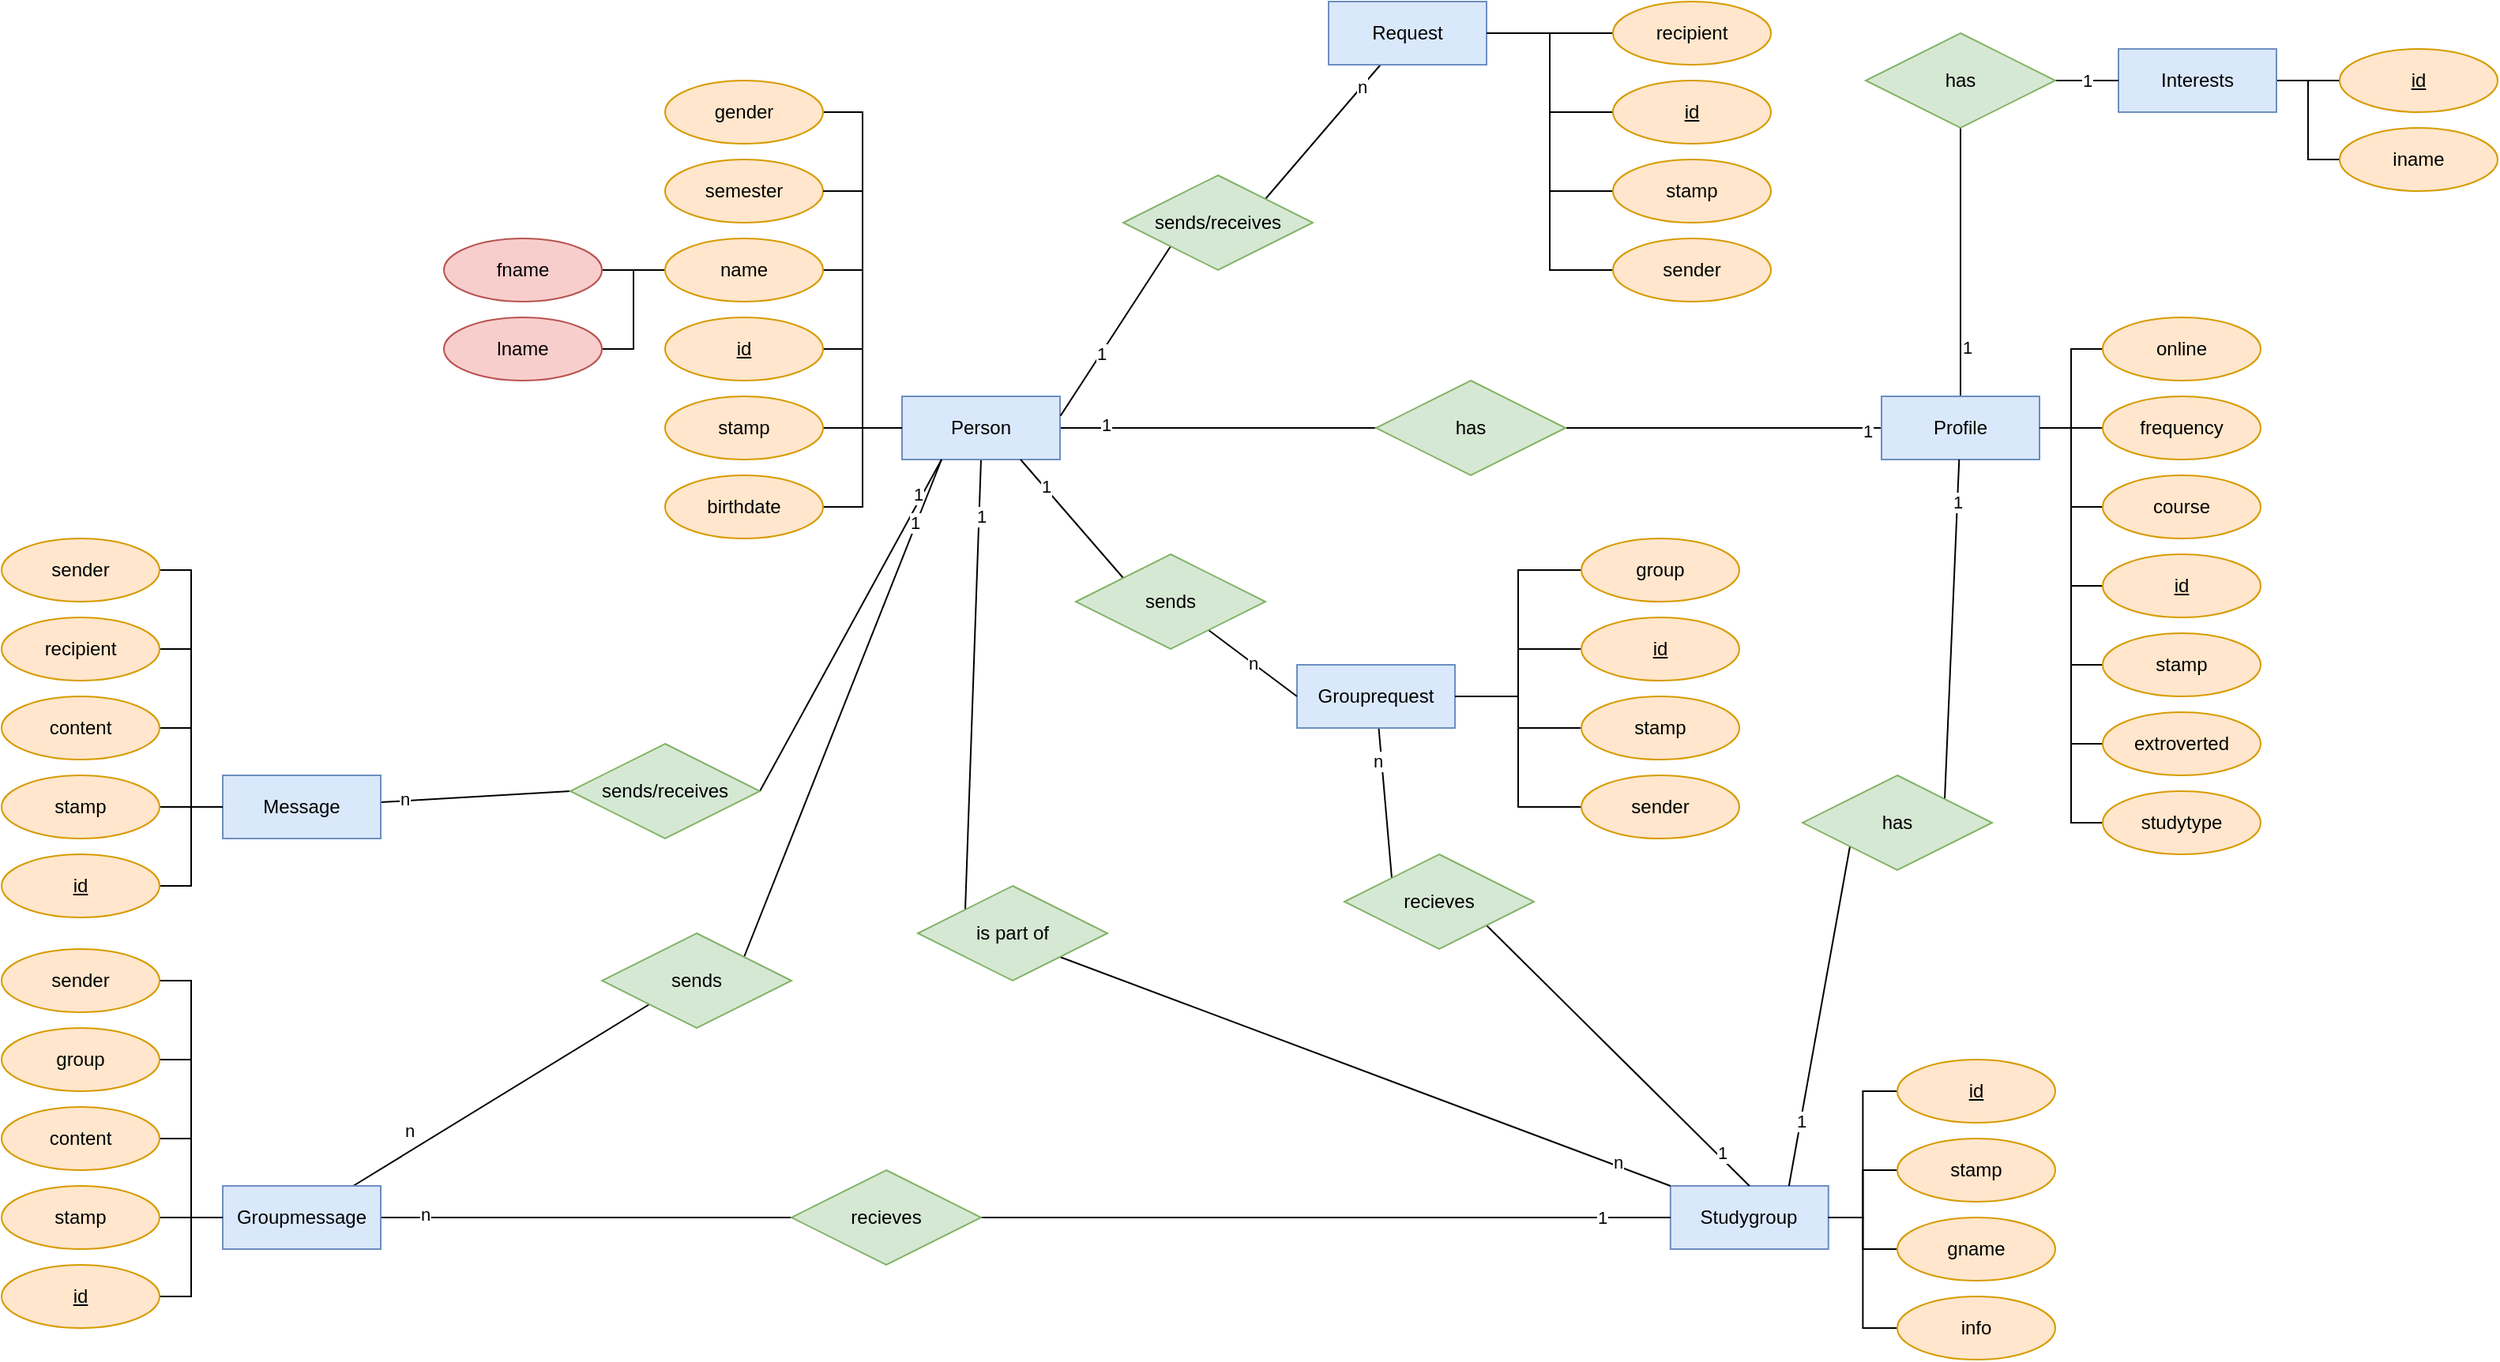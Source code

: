 <mxfile version="14.8.2" type="device"><diagram id="R2lEEEUBdFMjLlhIrx00" name="Page-1"><mxGraphModel dx="3226" dy="1638" grid="1" gridSize="10" guides="1" tooltips="1" connect="1" arrows="1" fold="1" page="0" pageScale="1" pageWidth="850" pageHeight="1100" math="0" shadow="0" extFonts="Permanent Marker^https://fonts.googleapis.com/css?family=Permanent+Marker"><root><mxCell id="0"/><mxCell id="1" parent="0"/><mxCell id="Be4LkQ4kuVCRDvzVJKpc-72" style="edgeStyle=none;rounded=0;orthogonalLoop=1;jettySize=auto;html=1;endArrow=none;endFill=0;entryX=0;entryY=0.5;entryDx=0;entryDy=0;" parent="1" source="Be4LkQ4kuVCRDvzVJKpc-27" target="Be4LkQ4kuVCRDvzVJKpc-218" edge="1"><mxGeometry relative="1" as="geometry"><mxPoint x="237.17" y="226.415" as="targetPoint"/></mxGeometry></mxCell><mxCell id="FCdfFCj8NF-qzy77WGV3-71" value="1" style="edgeLabel;html=1;align=center;verticalAlign=middle;resizable=0;points=[];" vertex="1" connectable="0" parent="Be4LkQ4kuVCRDvzVJKpc-72"><mxGeometry x="-0.713" y="2" relative="1" as="geometry"><mxPoint as="offset"/></mxGeometry></mxCell><mxCell id="Be4LkQ4kuVCRDvzVJKpc-151" style="rounded=0;orthogonalLoop=1;jettySize=auto;html=1;exitX=0.5;exitY=1;exitDx=0;exitDy=0;entryX=0;entryY=0;entryDx=0;entryDy=0;endArrow=none;endFill=0;" parent="1" source="Be4LkQ4kuVCRDvzVJKpc-27" target="Be4LkQ4kuVCRDvzVJKpc-88" edge="1"><mxGeometry relative="1" as="geometry"/></mxCell><mxCell id="Be4LkQ4kuVCRDvzVJKpc-173" value="1" style="edgeLabel;html=1;align=center;verticalAlign=middle;resizable=0;points=[];" parent="Be4LkQ4kuVCRDvzVJKpc-151" vertex="1" connectable="0"><mxGeometry x="-0.746" y="1" relative="1" as="geometry"><mxPoint as="offset"/></mxGeometry></mxCell><mxCell id="Be4LkQ4kuVCRDvzVJKpc-27" value="Person" style="whiteSpace=wrap;html=1;align=center;fillColor=#dae8fc;strokeColor=#6c8ebf;" parent="1" vertex="1"><mxGeometry x="-70" y="100" width="100" height="40" as="geometry"/></mxCell><mxCell id="Be4LkQ4kuVCRDvzVJKpc-123" style="edgeStyle=orthogonalEdgeStyle;rounded=0;orthogonalLoop=1;jettySize=auto;html=1;entryX=0;entryY=0.5;entryDx=0;entryDy=0;endArrow=none;endFill=0;" parent="1" source="Be4LkQ4kuVCRDvzVJKpc-28" target="Be4LkQ4kuVCRDvzVJKpc-27" edge="1"><mxGeometry relative="1" as="geometry"/></mxCell><mxCell id="Be4LkQ4kuVCRDvzVJKpc-28" value="id" style="ellipse;whiteSpace=wrap;html=1;align=center;fontStyle=4;fillColor=#ffe6cc;strokeColor=#d79b00;" parent="1" vertex="1"><mxGeometry x="-220" y="50" width="100" height="40" as="geometry"/></mxCell><mxCell id="Be4LkQ4kuVCRDvzVJKpc-202" style="edgeStyle=orthogonalEdgeStyle;rounded=0;orthogonalLoop=1;jettySize=auto;html=1;entryX=0;entryY=0.5;entryDx=0;entryDy=0;endArrow=none;endFill=0;" parent="1" source="Be4LkQ4kuVCRDvzVJKpc-29" target="Be4LkQ4kuVCRDvzVJKpc-33" edge="1"><mxGeometry relative="1" as="geometry"/></mxCell><mxCell id="Be4LkQ4kuVCRDvzVJKpc-29" value="fname" style="ellipse;whiteSpace=wrap;html=1;align=center;fillColor=#f8cecc;strokeColor=#b85450;" parent="1" vertex="1"><mxGeometry x="-360" width="100" height="40" as="geometry"/></mxCell><mxCell id="Be4LkQ4kuVCRDvzVJKpc-73" style="edgeStyle=none;rounded=0;orthogonalLoop=1;jettySize=auto;html=1;entryX=0;entryY=0.5;entryDx=0;entryDy=0;endArrow=none;endFill=0;exitX=1;exitY=0.5;exitDx=0;exitDy=0;" parent="1" source="Be4LkQ4kuVCRDvzVJKpc-218" target="Be4LkQ4kuVCRDvzVJKpc-41" edge="1"><mxGeometry relative="1" as="geometry"><mxPoint x="321.612" y="235.806" as="sourcePoint"/></mxGeometry></mxCell><mxCell id="Be4LkQ4kuVCRDvzVJKpc-163" value="1" style="edgeLabel;html=1;align=center;verticalAlign=middle;resizable=0;points=[];" parent="Be4LkQ4kuVCRDvzVJKpc-73" vertex="1" connectable="0"><mxGeometry x="0.646" relative="1" as="geometry"><mxPoint x="26" y="2" as="offset"/></mxGeometry></mxCell><mxCell id="Be4LkQ4kuVCRDvzVJKpc-201" style="edgeStyle=orthogonalEdgeStyle;rounded=0;orthogonalLoop=1;jettySize=auto;html=1;entryX=0;entryY=0.5;entryDx=0;entryDy=0;endArrow=none;endFill=0;" parent="1" source="Be4LkQ4kuVCRDvzVJKpc-32" target="Be4LkQ4kuVCRDvzVJKpc-33" edge="1"><mxGeometry relative="1" as="geometry"/></mxCell><mxCell id="Be4LkQ4kuVCRDvzVJKpc-32" value="lname" style="ellipse;whiteSpace=wrap;html=1;align=center;fillColor=#f8cecc;strokeColor=#b85450;" parent="1" vertex="1"><mxGeometry x="-360" y="50" width="100" height="40" as="geometry"/></mxCell><mxCell id="Be4LkQ4kuVCRDvzVJKpc-200" style="edgeStyle=orthogonalEdgeStyle;rounded=0;orthogonalLoop=1;jettySize=auto;html=1;entryX=0;entryY=0.5;entryDx=0;entryDy=0;endArrow=none;endFill=0;" parent="1" source="Be4LkQ4kuVCRDvzVJKpc-33" target="Be4LkQ4kuVCRDvzVJKpc-27" edge="1"><mxGeometry relative="1" as="geometry"/></mxCell><mxCell id="Be4LkQ4kuVCRDvzVJKpc-33" value="name" style="ellipse;whiteSpace=wrap;html=1;align=center;fillColor=#ffe6cc;strokeColor=#d79b00;" parent="1" vertex="1"><mxGeometry x="-220" width="100" height="40" as="geometry"/></mxCell><mxCell id="Be4LkQ4kuVCRDvzVJKpc-111" style="edgeStyle=orthogonalEdgeStyle;rounded=0;orthogonalLoop=1;jettySize=auto;html=1;endArrow=none;endFill=0;" parent="1" edge="1"><mxGeometry relative="1" as="geometry"><mxPoint x="-260.0" y="280.029" as="sourcePoint"/></mxGeometry></mxCell><mxCell id="Be4LkQ4kuVCRDvzVJKpc-113" style="edgeStyle=orthogonalEdgeStyle;rounded=0;orthogonalLoop=1;jettySize=auto;html=1;entryX=0;entryY=0.5;entryDx=0;entryDy=0;endArrow=none;endFill=0;" parent="1" edge="1"><mxGeometry relative="1" as="geometry"><mxPoint x="-260.0" y="330.029" as="sourcePoint"/></mxGeometry></mxCell><mxCell id="Be4LkQ4kuVCRDvzVJKpc-68" style="edgeStyle=orthogonalEdgeStyle;rounded=0;orthogonalLoop=1;jettySize=auto;html=1;entryX=0;entryY=0.5;entryDx=0;entryDy=0;endArrow=none;endFill=0;exitX=1;exitY=0.5;exitDx=0;exitDy=0;" parent="1" source="Be4LkQ4kuVCRDvzVJKpc-195" target="Be4LkQ4kuVCRDvzVJKpc-27" edge="1"><mxGeometry relative="1" as="geometry"><mxPoint x="-160" y="120" as="sourcePoint"/></mxGeometry></mxCell><mxCell id="Be4LkQ4kuVCRDvzVJKpc-122" style="edgeStyle=orthogonalEdgeStyle;rounded=0;orthogonalLoop=1;jettySize=auto;html=1;entryX=0;entryY=0.5;entryDx=0;entryDy=0;endArrow=none;endFill=0;" parent="1" source="Be4LkQ4kuVCRDvzVJKpc-40" target="Be4LkQ4kuVCRDvzVJKpc-27" edge="1"><mxGeometry relative="1" as="geometry"/></mxCell><mxCell id="Be4LkQ4kuVCRDvzVJKpc-40" value="stamp" style="ellipse;whiteSpace=wrap;html=1;align=center;fillColor=#ffe6cc;strokeColor=#d79b00;" parent="1" vertex="1"><mxGeometry x="-220" y="100" width="100" height="40" as="geometry"/></mxCell><mxCell id="FCdfFCj8NF-qzy77WGV3-34" style="edgeStyle=orthogonalEdgeStyle;rounded=0;orthogonalLoop=1;jettySize=auto;html=1;entryX=0.5;entryY=1;entryDx=0;entryDy=0;endArrow=none;endFill=0;" edge="1" parent="1" source="Be4LkQ4kuVCRDvzVJKpc-41" target="VItoY0GbZf3PzMkdRh3K-14"><mxGeometry relative="1" as="geometry"/></mxCell><mxCell id="FCdfFCj8NF-qzy77WGV3-36" value="1" style="edgeLabel;html=1;align=center;verticalAlign=middle;resizable=0;points=[];" vertex="1" connectable="0" parent="FCdfFCj8NF-qzy77WGV3-34"><mxGeometry x="-0.635" y="-4" relative="1" as="geometry"><mxPoint as="offset"/></mxGeometry></mxCell><mxCell id="FCdfFCj8NF-qzy77WGV3-69" style="edgeStyle=orthogonalEdgeStyle;rounded=0;orthogonalLoop=1;jettySize=auto;html=1;entryX=0;entryY=0.5;entryDx=0;entryDy=0;endArrow=none;endFill=0;" edge="1" parent="1" source="Be4LkQ4kuVCRDvzVJKpc-41" target="Be4LkQ4kuVCRDvzVJKpc-217"><mxGeometry relative="1" as="geometry"/></mxCell><mxCell id="FCdfFCj8NF-qzy77WGV3-70" style="edgeStyle=orthogonalEdgeStyle;rounded=0;orthogonalLoop=1;jettySize=auto;html=1;entryX=0;entryY=0.5;entryDx=0;entryDy=0;endArrow=none;endFill=0;" edge="1" parent="1" source="Be4LkQ4kuVCRDvzVJKpc-41" target="Be4LkQ4kuVCRDvzVJKpc-216"><mxGeometry relative="1" as="geometry"/></mxCell><mxCell id="Be4LkQ4kuVCRDvzVJKpc-41" value="Profile" style="whiteSpace=wrap;html=1;align=center;fillColor=#dae8fc;strokeColor=#6c8ebf;" parent="1" vertex="1"><mxGeometry x="550.0" y="100" width="100" height="40" as="geometry"/></mxCell><mxCell id="Be4LkQ4kuVCRDvzVJKpc-87" value="Studygroup" style="whiteSpace=wrap;html=1;align=center;fillColor=#dae8fc;strokeColor=#6c8ebf;" parent="1" vertex="1"><mxGeometry x="416.4" y="600" width="100" height="40" as="geometry"/></mxCell><mxCell id="Be4LkQ4kuVCRDvzVJKpc-153" style="edgeStyle=none;rounded=0;orthogonalLoop=1;jettySize=auto;html=1;entryX=0;entryY=0;entryDx=0;entryDy=0;endArrow=none;endFill=0;exitX=1;exitY=1;exitDx=0;exitDy=0;" parent="1" source="Be4LkQ4kuVCRDvzVJKpc-88" target="Be4LkQ4kuVCRDvzVJKpc-87" edge="1"><mxGeometry relative="1" as="geometry"/></mxCell><mxCell id="Be4LkQ4kuVCRDvzVJKpc-175" value="n" style="edgeLabel;html=1;align=center;verticalAlign=middle;resizable=0;points=[];" parent="Be4LkQ4kuVCRDvzVJKpc-153" vertex="1" connectable="0"><mxGeometry x="0.821" y="2" relative="1" as="geometry"><mxPoint as="offset"/></mxGeometry></mxCell><mxCell id="Be4LkQ4kuVCRDvzVJKpc-88" value="is part of" style="shape=rhombus;perimeter=rhombusPerimeter;whiteSpace=wrap;html=1;align=center;fillColor=#d5e8d4;strokeColor=#82b366;" parent="1" vertex="1"><mxGeometry x="-60" y="410" width="120" height="60" as="geometry"/></mxCell><mxCell id="Be4LkQ4kuVCRDvzVJKpc-128" style="edgeStyle=orthogonalEdgeStyle;rounded=0;orthogonalLoop=1;jettySize=auto;html=1;entryX=1;entryY=0.5;entryDx=0;entryDy=0;endArrow=none;endFill=0;" parent="1" source="Be4LkQ4kuVCRDvzVJKpc-89" target="Be4LkQ4kuVCRDvzVJKpc-87" edge="1"><mxGeometry relative="1" as="geometry"/></mxCell><mxCell id="Be4LkQ4kuVCRDvzVJKpc-89" value="id" style="ellipse;whiteSpace=wrap;html=1;align=center;fontStyle=4;fillColor=#ffe6cc;strokeColor=#d79b00;" parent="1" vertex="1"><mxGeometry x="560" y="520" width="100" height="40" as="geometry"/></mxCell><mxCell id="Be4LkQ4kuVCRDvzVJKpc-127" style="edgeStyle=orthogonalEdgeStyle;rounded=0;orthogonalLoop=1;jettySize=auto;html=1;entryX=1;entryY=0.5;entryDx=0;entryDy=0;endArrow=none;endFill=0;" parent="1" source="Be4LkQ4kuVCRDvzVJKpc-90" target="Be4LkQ4kuVCRDvzVJKpc-87" edge="1"><mxGeometry relative="1" as="geometry"/></mxCell><mxCell id="Be4LkQ4kuVCRDvzVJKpc-90" value="stamp" style="ellipse;whiteSpace=wrap;html=1;align=center;fillColor=#ffe6cc;strokeColor=#d79b00;" parent="1" vertex="1"><mxGeometry x="560" y="570" width="100" height="40" as="geometry"/></mxCell><mxCell id="Be4LkQ4kuVCRDvzVJKpc-126" style="edgeStyle=orthogonalEdgeStyle;rounded=0;orthogonalLoop=1;jettySize=auto;html=1;entryX=1;entryY=0.5;entryDx=0;entryDy=0;endArrow=none;endFill=0;" parent="1" source="Be4LkQ4kuVCRDvzVJKpc-92" target="Be4LkQ4kuVCRDvzVJKpc-87" edge="1"><mxGeometry relative="1" as="geometry"/></mxCell><mxCell id="Be4LkQ4kuVCRDvzVJKpc-92" value="gname" style="ellipse;whiteSpace=wrap;html=1;align=center;fillColor=#ffe6cc;strokeColor=#d79b00;" parent="1" vertex="1"><mxGeometry x="560" y="620" width="100" height="40" as="geometry"/></mxCell><mxCell id="Be4LkQ4kuVCRDvzVJKpc-131" style="edgeStyle=orthogonalEdgeStyle;rounded=0;orthogonalLoop=1;jettySize=auto;html=1;entryX=1;entryY=0.5;entryDx=0;entryDy=0;endArrow=none;endFill=0;" parent="1" source="Be4LkQ4kuVCRDvzVJKpc-129" target="Be4LkQ4kuVCRDvzVJKpc-41" edge="1"><mxGeometry relative="1" as="geometry"/></mxCell><mxCell id="Be4LkQ4kuVCRDvzVJKpc-129" value="extroverted" style="ellipse;whiteSpace=wrap;html=1;align=center;fillColor=#ffe6cc;strokeColor=#d79b00;" parent="1" vertex="1"><mxGeometry x="690.0" y="300" width="100" height="40" as="geometry"/></mxCell><mxCell id="Be4LkQ4kuVCRDvzVJKpc-132" style="edgeStyle=orthogonalEdgeStyle;rounded=0;orthogonalLoop=1;jettySize=auto;html=1;entryX=1;entryY=0.5;entryDx=0;entryDy=0;endArrow=none;endFill=0;exitX=0;exitY=0.5;exitDx=0;exitDy=0;" parent="1" source="VItoY0GbZf3PzMkdRh3K-18" target="Be4LkQ4kuVCRDvzVJKpc-41" edge="1"><mxGeometry relative="1" as="geometry"><mxPoint x="770" y="200" as="sourcePoint"/></mxGeometry></mxCell><mxCell id="Be4LkQ4kuVCRDvzVJKpc-166" style="edgeStyle=none;rounded=0;orthogonalLoop=1;jettySize=auto;html=1;entryX=0.75;entryY=0;entryDx=0;entryDy=0;endArrow=none;endFill=0;exitX=0;exitY=1;exitDx=0;exitDy=0;" parent="1" source="Be4LkQ4kuVCRDvzVJKpc-219" target="Be4LkQ4kuVCRDvzVJKpc-87" edge="1"><mxGeometry relative="1" as="geometry"><mxPoint x="442.227" y="423.886" as="sourcePoint"/></mxGeometry></mxCell><mxCell id="Be4LkQ4kuVCRDvzVJKpc-176" value="1" style="edgeLabel;html=1;align=center;verticalAlign=middle;resizable=0;points=[];" parent="Be4LkQ4kuVCRDvzVJKpc-166" vertex="1" connectable="0"><mxGeometry x="0.622" relative="1" as="geometry"><mxPoint as="offset"/></mxGeometry></mxCell><mxCell id="Be4LkQ4kuVCRDvzVJKpc-167" style="edgeStyle=none;rounded=0;orthogonalLoop=1;jettySize=auto;html=1;endArrow=none;endFill=0;exitX=1;exitY=0;exitDx=0;exitDy=0;" parent="1" source="Be4LkQ4kuVCRDvzVJKpc-219" target="Be4LkQ4kuVCRDvzVJKpc-41" edge="1"><mxGeometry relative="1" as="geometry"><mxPoint x="890.83" y="60" as="sourcePoint"/></mxGeometry></mxCell><mxCell id="Be4LkQ4kuVCRDvzVJKpc-177" value="1" style="edgeLabel;html=1;align=center;verticalAlign=middle;resizable=0;points=[];" parent="Be4LkQ4kuVCRDvzVJKpc-167" vertex="1" connectable="0"><mxGeometry x="0.749" relative="1" as="geometry"><mxPoint as="offset"/></mxGeometry></mxCell><mxCell id="Be4LkQ4kuVCRDvzVJKpc-195" value="birthdate" style="ellipse;whiteSpace=wrap;html=1;align=center;fillColor=#ffe6cc;strokeColor=#d79b00;" parent="1" vertex="1"><mxGeometry x="-220" y="150" width="100" height="40" as="geometry"/></mxCell><mxCell id="Be4LkQ4kuVCRDvzVJKpc-206" value="semester" style="ellipse;whiteSpace=wrap;html=1;align=center;fillColor=#ffe6cc;strokeColor=#d79b00;" parent="1" vertex="1"><mxGeometry x="-220" y="-50" width="100" height="40" as="geometry"/></mxCell><mxCell id="ZNhKDjKZxr2upuXI8sp_-37" style="edgeStyle=orthogonalEdgeStyle;rounded=0;orthogonalLoop=1;jettySize=auto;html=1;entryX=1;entryY=0.5;entryDx=0;entryDy=0;endArrow=none;endFill=0;" parent="1" source="Be4LkQ4kuVCRDvzVJKpc-207" target="Be4LkQ4kuVCRDvzVJKpc-41" edge="1"><mxGeometry relative="1" as="geometry"/></mxCell><mxCell id="Be4LkQ4kuVCRDvzVJKpc-207" value="course" style="ellipse;whiteSpace=wrap;html=1;align=center;fillColor=#ffe6cc;strokeColor=#d79b00;" parent="1" vertex="1"><mxGeometry x="690.0" y="150" width="100" height="40" as="geometry"/></mxCell><mxCell id="Be4LkQ4kuVCRDvzVJKpc-211" style="edgeStyle=orthogonalEdgeStyle;rounded=0;orthogonalLoop=1;jettySize=auto;html=1;entryX=0;entryY=0.5;entryDx=0;entryDy=0;endArrow=none;endFill=0;exitX=1;exitY=0.5;exitDx=0;exitDy=0;" parent="1" source="Be4LkQ4kuVCRDvzVJKpc-206" target="Be4LkQ4kuVCRDvzVJKpc-27" edge="1"><mxGeometry relative="1" as="geometry"><mxPoint x="-160" y="-30" as="sourcePoint"/></mxGeometry></mxCell><mxCell id="Be4LkQ4kuVCRDvzVJKpc-216" value="stamp" style="ellipse;whiteSpace=wrap;html=1;align=center;fillColor=#ffe6cc;strokeColor=#d79b00;" parent="1" vertex="1"><mxGeometry x="690.0" y="250" width="100" height="40" as="geometry"/></mxCell><mxCell id="Be4LkQ4kuVCRDvzVJKpc-217" value="id" style="ellipse;whiteSpace=wrap;html=1;align=center;fontStyle=4;fillColor=#ffe6cc;strokeColor=#d79b00;" parent="1" vertex="1"><mxGeometry x="690.0" y="200" width="100" height="40" as="geometry"/></mxCell><mxCell id="Be4LkQ4kuVCRDvzVJKpc-218" value="has" style="shape=rhombus;perimeter=rhombusPerimeter;whiteSpace=wrap;html=1;align=center;fillColor=#d5e8d4;strokeColor=#82b366;" parent="1" vertex="1"><mxGeometry x="230" y="90" width="120" height="60" as="geometry"/></mxCell><mxCell id="Be4LkQ4kuVCRDvzVJKpc-219" value="has" style="shape=rhombus;perimeter=rhombusPerimeter;whiteSpace=wrap;html=1;align=center;fillColor=#d5e8d4;strokeColor=#82b366;" parent="1" vertex="1"><mxGeometry x="500" y="340" width="120" height="60" as="geometry"/></mxCell><mxCell id="ZNhKDjKZxr2upuXI8sp_-10" style="edgeStyle=orthogonalEdgeStyle;rounded=0;orthogonalLoop=1;jettySize=auto;html=1;entryX=0;entryY=0.5;entryDx=0;entryDy=0;endArrow=none;endFill=0;" parent="1" source="ZNhKDjKZxr2upuXI8sp_-2" target="Be4LkQ4kuVCRDvzVJKpc-27" edge="1"><mxGeometry relative="1" as="geometry"/></mxCell><mxCell id="ZNhKDjKZxr2upuXI8sp_-2" value="gender" style="ellipse;whiteSpace=wrap;html=1;align=center;fillColor=#ffe6cc;strokeColor=#d79b00;" parent="1" vertex="1"><mxGeometry x="-220" y="-100" width="100" height="40" as="geometry"/></mxCell><mxCell id="ZNhKDjKZxr2upuXI8sp_-54" style="rounded=0;orthogonalLoop=1;jettySize=auto;html=1;entryX=0;entryY=0.5;entryDx=0;entryDy=0;endArrow=none;endFill=0;" parent="1" source="ZNhKDjKZxr2upuXI8sp_-13" target="ZNhKDjKZxr2upuXI8sp_-53" edge="1"><mxGeometry relative="1" as="geometry"/></mxCell><mxCell id="ZNhKDjKZxr2upuXI8sp_-57" value="n" style="edgeLabel;html=1;align=center;verticalAlign=middle;resizable=0;points=[];" parent="ZNhKDjKZxr2upuXI8sp_-54" vertex="1" connectable="0"><mxGeometry x="-0.394" relative="1" as="geometry"><mxPoint x="-22" as="offset"/></mxGeometry></mxCell><mxCell id="ZNhKDjKZxr2upuXI8sp_-13" value="Message" style="whiteSpace=wrap;html=1;align=center;fillColor=#dae8fc;strokeColor=#6c8ebf;" parent="1" vertex="1"><mxGeometry x="-500" y="340" width="100" height="40" as="geometry"/></mxCell><mxCell id="ZNhKDjKZxr2upuXI8sp_-75" style="edgeStyle=orthogonalEdgeStyle;rounded=0;orthogonalLoop=1;jettySize=auto;html=1;entryX=0;entryY=0.5;entryDx=0;entryDy=0;endArrow=none;endFill=0;exitX=1;exitY=0.5;exitDx=0;exitDy=0;" parent="1" source="VItoY0GbZf3PzMkdRh3K-13" target="ZNhKDjKZxr2upuXI8sp_-13" edge="1"><mxGeometry relative="1" as="geometry"><mxPoint x="-560.0" y="440.034" as="sourcePoint"/></mxGeometry></mxCell><mxCell id="ZNhKDjKZxr2upuXI8sp_-74" style="edgeStyle=orthogonalEdgeStyle;rounded=0;orthogonalLoop=1;jettySize=auto;html=1;entryX=0;entryY=0.5;entryDx=0;entryDy=0;endArrow=none;endFill=0;" parent="1" source="ZNhKDjKZxr2upuXI8sp_-15" target="ZNhKDjKZxr2upuXI8sp_-13" edge="1"><mxGeometry relative="1" as="geometry"/></mxCell><mxCell id="ZNhKDjKZxr2upuXI8sp_-15" value="stamp" style="ellipse;whiteSpace=wrap;html=1;align=center;fillColor=#ffe6cc;strokeColor=#d79b00;" parent="1" vertex="1"><mxGeometry x="-640" y="340" width="100" height="40" as="geometry"/></mxCell><mxCell id="ZNhKDjKZxr2upuXI8sp_-73" style="edgeStyle=orthogonalEdgeStyle;rounded=0;orthogonalLoop=1;jettySize=auto;html=1;entryX=0;entryY=0.5;entryDx=0;entryDy=0;endArrow=none;endFill=0;" parent="1" source="ZNhKDjKZxr2upuXI8sp_-16" target="ZNhKDjKZxr2upuXI8sp_-13" edge="1"><mxGeometry relative="1" as="geometry"/></mxCell><mxCell id="ZNhKDjKZxr2upuXI8sp_-16" value="content" style="ellipse;whiteSpace=wrap;html=1;align=center;fillColor=#ffe6cc;strokeColor=#d79b00;" parent="1" vertex="1"><mxGeometry x="-640" y="290" width="100" height="40" as="geometry"/></mxCell><mxCell id="ZNhKDjKZxr2upuXI8sp_-72" style="edgeStyle=orthogonalEdgeStyle;rounded=0;orthogonalLoop=1;jettySize=auto;html=1;entryX=0;entryY=0.5;entryDx=0;entryDy=0;endArrow=none;endFill=0;" parent="1" source="ZNhKDjKZxr2upuXI8sp_-17" target="ZNhKDjKZxr2upuXI8sp_-13" edge="1"><mxGeometry relative="1" as="geometry"/></mxCell><mxCell id="ZNhKDjKZxr2upuXI8sp_-17" value="recipient" style="ellipse;whiteSpace=wrap;html=1;align=center;fillColor=#ffe6cc;strokeColor=#d79b00;" parent="1" vertex="1"><mxGeometry x="-640" y="240" width="100" height="40" as="geometry"/></mxCell><mxCell id="ZNhKDjKZxr2upuXI8sp_-26" style="edgeStyle=orthogonalEdgeStyle;rounded=0;orthogonalLoop=1;jettySize=auto;html=1;entryX=1;entryY=0.5;entryDx=0;entryDy=0;endArrow=none;endFill=0;" parent="1" source="ZNhKDjKZxr2upuXI8sp_-23" target="Be4LkQ4kuVCRDvzVJKpc-87" edge="1"><mxGeometry relative="1" as="geometry"/></mxCell><mxCell id="ZNhKDjKZxr2upuXI8sp_-23" value="info" style="ellipse;whiteSpace=wrap;html=1;align=center;fillColor=#ffe6cc;strokeColor=#d79b00;" parent="1" vertex="1"><mxGeometry x="560" y="670" width="100" height="40" as="geometry"/></mxCell><mxCell id="ZNhKDjKZxr2upuXI8sp_-39" style="edgeStyle=orthogonalEdgeStyle;rounded=0;orthogonalLoop=1;jettySize=auto;html=1;entryX=1;entryY=0.5;entryDx=0;entryDy=0;endArrow=none;endFill=0;" parent="1" source="ZNhKDjKZxr2upuXI8sp_-30" target="Be4LkQ4kuVCRDvzVJKpc-41" edge="1"><mxGeometry relative="1" as="geometry"/></mxCell><mxCell id="ZNhKDjKZxr2upuXI8sp_-30" value="online" style="ellipse;whiteSpace=wrap;html=1;align=center;fillColor=#ffe6cc;strokeColor=#d79b00;" parent="1" vertex="1"><mxGeometry x="690.0" y="50" width="100" height="40" as="geometry"/></mxCell><mxCell id="ZNhKDjKZxr2upuXI8sp_-40" style="edgeStyle=orthogonalEdgeStyle;rounded=0;orthogonalLoop=1;jettySize=auto;html=1;entryX=1;entryY=0.5;entryDx=0;entryDy=0;endArrow=none;endFill=0;" parent="1" source="ZNhKDjKZxr2upuXI8sp_-31" target="Be4LkQ4kuVCRDvzVJKpc-41" edge="1"><mxGeometry relative="1" as="geometry"/></mxCell><mxCell id="ZNhKDjKZxr2upuXI8sp_-31" value="frequency" style="ellipse;whiteSpace=wrap;html=1;align=center;fillColor=#ffe6cc;strokeColor=#d79b00;" parent="1" vertex="1"><mxGeometry x="690.0" y="100" width="100" height="40" as="geometry"/></mxCell><mxCell id="ZNhKDjKZxr2upuXI8sp_-64" style="edgeStyle=none;rounded=0;orthogonalLoop=1;jettySize=auto;html=1;entryX=1;entryY=0;entryDx=0;entryDy=0;endArrow=none;endFill=0;" parent="1" source="ZNhKDjKZxr2upuXI8sp_-41" target="ZNhKDjKZxr2upuXI8sp_-63" edge="1"><mxGeometry relative="1" as="geometry"><mxPoint x="230" y="60" as="targetPoint"/></mxGeometry></mxCell><mxCell id="ZNhKDjKZxr2upuXI8sp_-87" value="n" style="edgeLabel;html=1;align=center;verticalAlign=middle;resizable=0;points=[];" parent="ZNhKDjKZxr2upuXI8sp_-64" vertex="1" connectable="0"><mxGeometry x="-0.671" relative="1" as="geometry"><mxPoint as="offset"/></mxGeometry></mxCell><mxCell id="ZNhKDjKZxr2upuXI8sp_-41" value="Request" style="whiteSpace=wrap;html=1;align=center;fillColor=#dae8fc;strokeColor=#6c8ebf;" parent="1" vertex="1"><mxGeometry x="200" y="-150" width="100" height="40" as="geometry"/></mxCell><mxCell id="ZNhKDjKZxr2upuXI8sp_-84" style="edgeStyle=orthogonalEdgeStyle;rounded=0;orthogonalLoop=1;jettySize=auto;html=1;entryX=1;entryY=0.5;entryDx=0;entryDy=0;endArrow=none;endFill=0;" parent="1" source="ZNhKDjKZxr2upuXI8sp_-42" target="ZNhKDjKZxr2upuXI8sp_-41" edge="1"><mxGeometry relative="1" as="geometry"/></mxCell><mxCell id="ZNhKDjKZxr2upuXI8sp_-42" value="sender" style="ellipse;whiteSpace=wrap;html=1;align=center;fillColor=#ffe6cc;strokeColor=#d79b00;" parent="1" vertex="1"><mxGeometry x="380" width="100" height="40" as="geometry"/></mxCell><mxCell id="ZNhKDjKZxr2upuXI8sp_-81" style="edgeStyle=orthogonalEdgeStyle;rounded=0;orthogonalLoop=1;jettySize=auto;html=1;entryX=1;entryY=0.5;entryDx=0;entryDy=0;endArrow=none;endFill=0;" parent="1" source="ZNhKDjKZxr2upuXI8sp_-43" target="ZNhKDjKZxr2upuXI8sp_-41" edge="1"><mxGeometry relative="1" as="geometry"/></mxCell><mxCell id="ZNhKDjKZxr2upuXI8sp_-43" value="recipient" style="ellipse;whiteSpace=wrap;html=1;align=center;fillColor=#ffe6cc;strokeColor=#d79b00;" parent="1" vertex="1"><mxGeometry x="380" y="-150" width="100" height="40" as="geometry"/></mxCell><mxCell id="ZNhKDjKZxr2upuXI8sp_-83" style="edgeStyle=orthogonalEdgeStyle;rounded=0;orthogonalLoop=1;jettySize=auto;html=1;entryX=1;entryY=0.5;entryDx=0;entryDy=0;endArrow=none;endFill=0;" parent="1" source="ZNhKDjKZxr2upuXI8sp_-44" target="ZNhKDjKZxr2upuXI8sp_-41" edge="1"><mxGeometry relative="1" as="geometry"/></mxCell><mxCell id="ZNhKDjKZxr2upuXI8sp_-44" value="stamp" style="ellipse;whiteSpace=wrap;html=1;align=center;fillColor=#ffe6cc;strokeColor=#d79b00;" parent="1" vertex="1"><mxGeometry x="380" y="-50" width="100" height="40" as="geometry"/></mxCell><mxCell id="ZNhKDjKZxr2upuXI8sp_-82" style="edgeStyle=orthogonalEdgeStyle;rounded=0;orthogonalLoop=1;jettySize=auto;html=1;entryX=1;entryY=0.5;entryDx=0;entryDy=0;endArrow=none;endFill=0;" parent="1" source="ZNhKDjKZxr2upuXI8sp_-46" target="ZNhKDjKZxr2upuXI8sp_-41" edge="1"><mxGeometry relative="1" as="geometry"/></mxCell><mxCell id="ZNhKDjKZxr2upuXI8sp_-46" value="id" style="ellipse;whiteSpace=wrap;html=1;align=center;fontStyle=4;fillColor=#ffe6cc;strokeColor=#d79b00;" parent="1" vertex="1"><mxGeometry x="380" y="-100" width="100" height="40" as="geometry"/></mxCell><mxCell id="ZNhKDjKZxr2upuXI8sp_-55" style="rounded=0;orthogonalLoop=1;jettySize=auto;html=1;entryX=0.25;entryY=1;entryDx=0;entryDy=0;endArrow=none;endFill=0;exitX=1;exitY=0.5;exitDx=0;exitDy=0;" parent="1" source="ZNhKDjKZxr2upuXI8sp_-53" target="Be4LkQ4kuVCRDvzVJKpc-27" edge="1"><mxGeometry relative="1" as="geometry"><mxPoint x="110" y="466" as="sourcePoint"/></mxGeometry></mxCell><mxCell id="ZNhKDjKZxr2upuXI8sp_-56" value="1" style="edgeLabel;html=1;align=center;verticalAlign=middle;resizable=0;points=[];" parent="ZNhKDjKZxr2upuXI8sp_-55" vertex="1" connectable="0"><mxGeometry x="0.653" y="-2" relative="1" as="geometry"><mxPoint x="3" y="-16" as="offset"/></mxGeometry></mxCell><mxCell id="ZNhKDjKZxr2upuXI8sp_-53" value="sends/receives" style="shape=rhombus;perimeter=rhombusPerimeter;whiteSpace=wrap;html=1;align=center;rotation=0;fillColor=#d5e8d4;strokeColor=#82b366;" parent="1" vertex="1"><mxGeometry x="-280" y="320" width="120" height="60" as="geometry"/></mxCell><mxCell id="ZNhKDjKZxr2upuXI8sp_-65" style="edgeStyle=none;rounded=0;orthogonalLoop=1;jettySize=auto;html=1;entryX=1.003;entryY=0.308;entryDx=0;entryDy=0;endArrow=none;endFill=0;exitX=0;exitY=1;exitDx=0;exitDy=0;entryPerimeter=0;" parent="1" source="ZNhKDjKZxr2upuXI8sp_-63" target="Be4LkQ4kuVCRDvzVJKpc-27" edge="1"><mxGeometry relative="1" as="geometry"/></mxCell><mxCell id="ZNhKDjKZxr2upuXI8sp_-86" value="1" style="edgeLabel;html=1;align=center;verticalAlign=middle;resizable=0;points=[];" parent="ZNhKDjKZxr2upuXI8sp_-65" vertex="1" connectable="0"><mxGeometry x="0.263" relative="1" as="geometry"><mxPoint as="offset"/></mxGeometry></mxCell><mxCell id="ZNhKDjKZxr2upuXI8sp_-63" value="sends/receives" style="shape=rhombus;perimeter=rhombusPerimeter;whiteSpace=wrap;html=1;align=center;fillColor=#d5e8d4;strokeColor=#82b366;" parent="1" vertex="1"><mxGeometry x="70" y="-40" width="120" height="60" as="geometry"/></mxCell><mxCell id="VItoY0GbZf3PzMkdRh3K-6" style="edgeStyle=orthogonalEdgeStyle;rounded=0;orthogonalLoop=1;jettySize=auto;html=1;entryX=0;entryY=0.5;entryDx=0;entryDy=0;endArrow=none;endFill=0;" parent="1" source="VItoY0GbZf3PzMkdRh3K-1" target="VItoY0GbZf3PzMkdRh3K-4" edge="1"><mxGeometry relative="1" as="geometry"/></mxCell><mxCell id="VItoY0GbZf3PzMkdRh3K-7" style="edgeStyle=orthogonalEdgeStyle;rounded=0;orthogonalLoop=1;jettySize=auto;html=1;entryX=0;entryY=0.5;entryDx=0;entryDy=0;endArrow=none;endFill=0;" parent="1" source="VItoY0GbZf3PzMkdRh3K-1" target="VItoY0GbZf3PzMkdRh3K-2" edge="1"><mxGeometry relative="1" as="geometry"/></mxCell><mxCell id="VItoY0GbZf3PzMkdRh3K-1" value="Interests" style="whiteSpace=wrap;html=1;align=center;fillColor=#dae8fc;strokeColor=#6c8ebf;" parent="1" vertex="1"><mxGeometry x="700.0" y="-120" width="100" height="40" as="geometry"/></mxCell><mxCell id="VItoY0GbZf3PzMkdRh3K-2" value="id" style="ellipse;whiteSpace=wrap;html=1;align=center;fontStyle=4;fillColor=#ffe6cc;strokeColor=#d79b00;" parent="1" vertex="1"><mxGeometry x="840.0" y="-120" width="100" height="40" as="geometry"/></mxCell><mxCell id="VItoY0GbZf3PzMkdRh3K-4" value="iname" style="ellipse;whiteSpace=wrap;html=1;align=center;fillColor=#ffe6cc;strokeColor=#d79b00;" parent="1" vertex="1"><mxGeometry x="840.0" y="-70" width="100" height="40" as="geometry"/></mxCell><mxCell id="VItoY0GbZf3PzMkdRh3K-13" value="id" style="ellipse;whiteSpace=wrap;html=1;align=center;fontStyle=4;fillColor=#ffe6cc;strokeColor=#d79b00;" parent="1" vertex="1"><mxGeometry x="-640" y="390" width="100" height="40" as="geometry"/></mxCell><mxCell id="FCdfFCj8NF-qzy77WGV3-35" value="1" style="edgeStyle=orthogonalEdgeStyle;rounded=0;orthogonalLoop=1;jettySize=auto;html=1;endArrow=none;endFill=0;" edge="1" parent="1" source="VItoY0GbZf3PzMkdRh3K-14" target="VItoY0GbZf3PzMkdRh3K-1"><mxGeometry relative="1" as="geometry"/></mxCell><mxCell id="VItoY0GbZf3PzMkdRh3K-14" value="has" style="shape=rhombus;perimeter=rhombusPerimeter;whiteSpace=wrap;html=1;align=center;fillColor=#d5e8d4;strokeColor=#82b366;" parent="1" vertex="1"><mxGeometry x="540" y="-130" width="120" height="60" as="geometry"/></mxCell><mxCell id="VItoY0GbZf3PzMkdRh3K-18" value="studytype" style="ellipse;whiteSpace=wrap;html=1;align=center;fillColor=#ffe6cc;strokeColor=#d79b00;" parent="1" vertex="1"><mxGeometry x="690.0" y="350" width="100" height="40" as="geometry"/></mxCell><mxCell id="FCdfFCj8NF-qzy77WGV3-6" style="edgeStyle=orthogonalEdgeStyle;rounded=0;orthogonalLoop=1;jettySize=auto;html=1;entryX=0;entryY=0.5;entryDx=0;entryDy=0;endArrow=none;endFill=0;" edge="1" parent="1" source="FCdfFCj8NF-qzy77WGV3-5" target="ZNhKDjKZxr2upuXI8sp_-13"><mxGeometry relative="1" as="geometry"/></mxCell><mxCell id="FCdfFCj8NF-qzy77WGV3-5" value="sender" style="ellipse;whiteSpace=wrap;html=1;align=center;fillColor=#ffe6cc;strokeColor=#d79b00;" vertex="1" parent="1"><mxGeometry x="-640" y="190" width="100" height="40" as="geometry"/></mxCell><mxCell id="FCdfFCj8NF-qzy77WGV3-7" style="rounded=0;orthogonalLoop=1;jettySize=auto;html=1;entryX=0;entryY=1;entryDx=0;entryDy=0;endArrow=none;endFill=0;" edge="1" parent="1" source="FCdfFCj8NF-qzy77WGV3-9" target="FCdfFCj8NF-qzy77WGV3-15"><mxGeometry relative="1" as="geometry"/></mxCell><mxCell id="FCdfFCj8NF-qzy77WGV3-8" value="n" style="edgeLabel;html=1;align=center;verticalAlign=middle;resizable=0;points=[];" vertex="1" connectable="0" parent="FCdfFCj8NF-qzy77WGV3-7"><mxGeometry x="-0.394" relative="1" as="geometry"><mxPoint x="-22" as="offset"/></mxGeometry></mxCell><mxCell id="FCdfFCj8NF-qzy77WGV3-26" style="edgeStyle=orthogonalEdgeStyle;rounded=0;orthogonalLoop=1;jettySize=auto;html=1;entryX=0;entryY=0.5;entryDx=0;entryDy=0;endArrow=none;endFill=0;" edge="1" parent="1" source="FCdfFCj8NF-qzy77WGV3-9" target="FCdfFCj8NF-qzy77WGV3-25"><mxGeometry relative="1" as="geometry"/></mxCell><mxCell id="FCdfFCj8NF-qzy77WGV3-32" value="n" style="edgeLabel;html=1;align=center;verticalAlign=middle;resizable=0;points=[];" vertex="1" connectable="0" parent="FCdfFCj8NF-qzy77WGV3-26"><mxGeometry x="-0.789" y="2" relative="1" as="geometry"><mxPoint as="offset"/></mxGeometry></mxCell><mxCell id="FCdfFCj8NF-qzy77WGV3-9" value="Groupmessage" style="whiteSpace=wrap;html=1;align=center;fillColor=#dae8fc;strokeColor=#6c8ebf;" vertex="1" parent="1"><mxGeometry x="-500" y="600" width="100" height="40" as="geometry"/></mxCell><mxCell id="FCdfFCj8NF-qzy77WGV3-22" style="edgeStyle=orthogonalEdgeStyle;rounded=0;orthogonalLoop=1;jettySize=auto;html=1;entryX=0;entryY=0.5;entryDx=0;entryDy=0;endArrow=none;endFill=0;" edge="1" parent="1" source="FCdfFCj8NF-qzy77WGV3-10" target="FCdfFCj8NF-qzy77WGV3-9"><mxGeometry relative="1" as="geometry"/></mxCell><mxCell id="FCdfFCj8NF-qzy77WGV3-10" value="stamp" style="ellipse;whiteSpace=wrap;html=1;align=center;fillColor=#ffe6cc;strokeColor=#d79b00;" vertex="1" parent="1"><mxGeometry x="-640" y="600" width="100" height="40" as="geometry"/></mxCell><mxCell id="FCdfFCj8NF-qzy77WGV3-21" style="edgeStyle=orthogonalEdgeStyle;rounded=0;orthogonalLoop=1;jettySize=auto;html=1;entryX=0;entryY=0.5;entryDx=0;entryDy=0;endArrow=none;endFill=0;" edge="1" parent="1" source="FCdfFCj8NF-qzy77WGV3-11" target="FCdfFCj8NF-qzy77WGV3-9"><mxGeometry relative="1" as="geometry"/></mxCell><mxCell id="FCdfFCj8NF-qzy77WGV3-11" value="content" style="ellipse;whiteSpace=wrap;html=1;align=center;fillColor=#ffe6cc;strokeColor=#d79b00;" vertex="1" parent="1"><mxGeometry x="-640" y="550" width="100" height="40" as="geometry"/></mxCell><mxCell id="FCdfFCj8NF-qzy77WGV3-20" style="edgeStyle=orthogonalEdgeStyle;rounded=0;orthogonalLoop=1;jettySize=auto;html=1;entryX=0;entryY=0.5;entryDx=0;entryDy=0;endArrow=none;endFill=0;" edge="1" parent="1" source="FCdfFCj8NF-qzy77WGV3-12" target="FCdfFCj8NF-qzy77WGV3-9"><mxGeometry relative="1" as="geometry"/></mxCell><mxCell id="FCdfFCj8NF-qzy77WGV3-12" value="group" style="ellipse;whiteSpace=wrap;html=1;align=center;fillColor=#ffe6cc;strokeColor=#d79b00;" vertex="1" parent="1"><mxGeometry x="-640" y="500" width="100" height="40" as="geometry"/></mxCell><mxCell id="FCdfFCj8NF-qzy77WGV3-13" style="rounded=0;orthogonalLoop=1;jettySize=auto;html=1;entryX=0.25;entryY=1;entryDx=0;entryDy=0;endArrow=none;endFill=0;exitX=1;exitY=0;exitDx=0;exitDy=0;" edge="1" parent="1" source="FCdfFCj8NF-qzy77WGV3-15" target="Be4LkQ4kuVCRDvzVJKpc-27"><mxGeometry relative="1" as="geometry"><mxPoint x="130" y="766" as="sourcePoint"/><mxPoint x="-25" y="440" as="targetPoint"/></mxGeometry></mxCell><mxCell id="FCdfFCj8NF-qzy77WGV3-14" value="1" style="edgeLabel;html=1;align=center;verticalAlign=middle;resizable=0;points=[];" vertex="1" connectable="0" parent="FCdfFCj8NF-qzy77WGV3-13"><mxGeometry x="0.653" y="-2" relative="1" as="geometry"><mxPoint x="3" y="-16" as="offset"/></mxGeometry></mxCell><mxCell id="FCdfFCj8NF-qzy77WGV3-15" value="sends" style="shape=rhombus;perimeter=rhombusPerimeter;whiteSpace=wrap;html=1;align=center;rotation=0;fillColor=#d5e8d4;strokeColor=#82b366;" vertex="1" parent="1"><mxGeometry x="-260" y="440" width="120" height="60" as="geometry"/></mxCell><mxCell id="FCdfFCj8NF-qzy77WGV3-23" style="edgeStyle=orthogonalEdgeStyle;rounded=0;orthogonalLoop=1;jettySize=auto;html=1;entryX=0;entryY=0.5;entryDx=0;entryDy=0;endArrow=none;endFill=0;" edge="1" parent="1" source="FCdfFCj8NF-qzy77WGV3-16" target="FCdfFCj8NF-qzy77WGV3-9"><mxGeometry relative="1" as="geometry"/></mxCell><mxCell id="FCdfFCj8NF-qzy77WGV3-16" value="id" style="ellipse;whiteSpace=wrap;html=1;align=center;fontStyle=4;fillColor=#ffe6cc;strokeColor=#d79b00;" vertex="1" parent="1"><mxGeometry x="-640" y="650" width="100" height="40" as="geometry"/></mxCell><mxCell id="FCdfFCj8NF-qzy77WGV3-18" style="edgeStyle=orthogonalEdgeStyle;rounded=0;orthogonalLoop=1;jettySize=auto;html=1;entryX=0;entryY=0.5;entryDx=0;entryDy=0;endArrow=none;endFill=0;" edge="1" parent="1" source="FCdfFCj8NF-qzy77WGV3-17" target="FCdfFCj8NF-qzy77WGV3-9"><mxGeometry relative="1" as="geometry"/></mxCell><mxCell id="FCdfFCj8NF-qzy77WGV3-17" value="sender" style="ellipse;whiteSpace=wrap;html=1;align=center;fillColor=#ffe6cc;strokeColor=#d79b00;" vertex="1" parent="1"><mxGeometry x="-640" y="450" width="100" height="40" as="geometry"/></mxCell><mxCell id="FCdfFCj8NF-qzy77WGV3-27" style="edgeStyle=orthogonalEdgeStyle;rounded=0;orthogonalLoop=1;jettySize=auto;html=1;endArrow=none;endFill=0;" edge="1" parent="1" source="FCdfFCj8NF-qzy77WGV3-25" target="Be4LkQ4kuVCRDvzVJKpc-87"><mxGeometry relative="1" as="geometry"/></mxCell><mxCell id="FCdfFCj8NF-qzy77WGV3-31" value="1" style="edgeLabel;html=1;align=center;verticalAlign=middle;resizable=0;points=[];" vertex="1" connectable="0" parent="FCdfFCj8NF-qzy77WGV3-27"><mxGeometry x="0.801" relative="1" as="geometry"><mxPoint as="offset"/></mxGeometry></mxCell><mxCell id="FCdfFCj8NF-qzy77WGV3-25" value="recieves" style="shape=rhombus;perimeter=rhombusPerimeter;whiteSpace=wrap;html=1;align=center;rotation=0;fillColor=#d5e8d4;strokeColor=#82b366;" vertex="1" parent="1"><mxGeometry x="-140" y="590" width="120" height="60" as="geometry"/></mxCell><mxCell id="FCdfFCj8NF-qzy77WGV3-53" style="edgeStyle=none;rounded=0;orthogonalLoop=1;jettySize=auto;html=1;entryX=0;entryY=0;entryDx=0;entryDy=0;endArrow=none;endFill=0;" edge="1" parent="1" source="FCdfFCj8NF-qzy77WGV3-37" target="FCdfFCj8NF-qzy77WGV3-52"><mxGeometry relative="1" as="geometry"/></mxCell><mxCell id="FCdfFCj8NF-qzy77WGV3-57" value="n" style="edgeLabel;html=1;align=center;verticalAlign=middle;resizable=0;points=[];" vertex="1" connectable="0" parent="FCdfFCj8NF-qzy77WGV3-53"><mxGeometry x="-0.575" y="-3" relative="1" as="geometry"><mxPoint as="offset"/></mxGeometry></mxCell><mxCell id="FCdfFCj8NF-qzy77WGV3-37" value="Grouprequest" style="whiteSpace=wrap;html=1;align=center;fillColor=#dae8fc;strokeColor=#6c8ebf;" vertex="1" parent="1"><mxGeometry x="180" y="270" width="100" height="40" as="geometry"/></mxCell><mxCell id="FCdfFCj8NF-qzy77WGV3-45" style="edgeStyle=orthogonalEdgeStyle;rounded=0;orthogonalLoop=1;jettySize=auto;html=1;entryX=1;entryY=0.5;entryDx=0;entryDy=0;endArrow=none;endFill=0;" edge="1" parent="1" source="FCdfFCj8NF-qzy77WGV3-38" target="FCdfFCj8NF-qzy77WGV3-37"><mxGeometry relative="1" as="geometry"/></mxCell><mxCell id="FCdfFCj8NF-qzy77WGV3-38" value="sender" style="ellipse;whiteSpace=wrap;html=1;align=center;fillColor=#ffe6cc;strokeColor=#d79b00;" vertex="1" parent="1"><mxGeometry x="360" y="340" width="100" height="40" as="geometry"/></mxCell><mxCell id="FCdfFCj8NF-qzy77WGV3-42" style="edgeStyle=orthogonalEdgeStyle;rounded=0;orthogonalLoop=1;jettySize=auto;html=1;entryX=1;entryY=0.5;entryDx=0;entryDy=0;endArrow=none;endFill=0;" edge="1" parent="1" source="FCdfFCj8NF-qzy77WGV3-39" target="FCdfFCj8NF-qzy77WGV3-37"><mxGeometry relative="1" as="geometry"/></mxCell><mxCell id="FCdfFCj8NF-qzy77WGV3-39" value="group" style="ellipse;whiteSpace=wrap;html=1;align=center;fillColor=#ffe6cc;strokeColor=#d79b00;" vertex="1" parent="1"><mxGeometry x="360" y="190" width="100" height="40" as="geometry"/></mxCell><mxCell id="FCdfFCj8NF-qzy77WGV3-44" style="edgeStyle=orthogonalEdgeStyle;rounded=0;orthogonalLoop=1;jettySize=auto;html=1;entryX=1;entryY=0.5;entryDx=0;entryDy=0;endArrow=none;endFill=0;" edge="1" parent="1" source="FCdfFCj8NF-qzy77WGV3-40" target="FCdfFCj8NF-qzy77WGV3-37"><mxGeometry relative="1" as="geometry"/></mxCell><mxCell id="FCdfFCj8NF-qzy77WGV3-40" value="stamp" style="ellipse;whiteSpace=wrap;html=1;align=center;fillColor=#ffe6cc;strokeColor=#d79b00;" vertex="1" parent="1"><mxGeometry x="360" y="290" width="100" height="40" as="geometry"/></mxCell><mxCell id="FCdfFCj8NF-qzy77WGV3-43" style="edgeStyle=orthogonalEdgeStyle;rounded=0;orthogonalLoop=1;jettySize=auto;html=1;entryX=1;entryY=0.5;entryDx=0;entryDy=0;endArrow=none;endFill=0;" edge="1" parent="1" source="FCdfFCj8NF-qzy77WGV3-41" target="FCdfFCj8NF-qzy77WGV3-37"><mxGeometry relative="1" as="geometry"/></mxCell><mxCell id="FCdfFCj8NF-qzy77WGV3-41" value="id" style="ellipse;whiteSpace=wrap;html=1;align=center;fontStyle=4;fillColor=#ffe6cc;strokeColor=#d79b00;" vertex="1" parent="1"><mxGeometry x="360" y="240" width="100" height="40" as="geometry"/></mxCell><mxCell id="FCdfFCj8NF-qzy77WGV3-49" style="rounded=0;orthogonalLoop=1;jettySize=auto;html=1;exitX=0;exitY=0;exitDx=0;exitDy=0;entryX=0.75;entryY=1;entryDx=0;entryDy=0;endArrow=none;endFill=0;" edge="1" parent="1" source="FCdfFCj8NF-qzy77WGV3-46" target="Be4LkQ4kuVCRDvzVJKpc-27"><mxGeometry relative="1" as="geometry"/></mxCell><mxCell id="FCdfFCj8NF-qzy77WGV3-51" value="1" style="edgeLabel;html=1;align=center;verticalAlign=middle;resizable=0;points=[];" vertex="1" connectable="0" parent="FCdfFCj8NF-qzy77WGV3-49"><mxGeometry x="0.555" y="-1" relative="1" as="geometry"><mxPoint y="1" as="offset"/></mxGeometry></mxCell><mxCell id="FCdfFCj8NF-qzy77WGV3-50" value="n" style="edgeStyle=none;rounded=0;orthogonalLoop=1;jettySize=auto;html=1;entryX=0;entryY=0.5;entryDx=0;entryDy=0;endArrow=none;endFill=0;" edge="1" parent="1" source="FCdfFCj8NF-qzy77WGV3-46" target="FCdfFCj8NF-qzy77WGV3-37"><mxGeometry relative="1" as="geometry"/></mxCell><mxCell id="FCdfFCj8NF-qzy77WGV3-46" value="sends" style="shape=rhombus;perimeter=rhombusPerimeter;whiteSpace=wrap;html=1;align=center;fillColor=#d5e8d4;strokeColor=#82b366;" vertex="1" parent="1"><mxGeometry x="40" y="200" width="120" height="60" as="geometry"/></mxCell><mxCell id="FCdfFCj8NF-qzy77WGV3-54" style="edgeStyle=none;rounded=0;orthogonalLoop=1;jettySize=auto;html=1;exitX=1;exitY=1;exitDx=0;exitDy=0;entryX=0.5;entryY=0;entryDx=0;entryDy=0;endArrow=none;endFill=0;" edge="1" parent="1" source="FCdfFCj8NF-qzy77WGV3-52" target="Be4LkQ4kuVCRDvzVJKpc-87"><mxGeometry relative="1" as="geometry"/></mxCell><mxCell id="FCdfFCj8NF-qzy77WGV3-55" value="1" style="edgeLabel;html=1;align=center;verticalAlign=middle;resizable=0;points=[];" vertex="1" connectable="0" parent="FCdfFCj8NF-qzy77WGV3-54"><mxGeometry x="0.761" y="2" relative="1" as="geometry"><mxPoint x="1" as="offset"/></mxGeometry></mxCell><mxCell id="FCdfFCj8NF-qzy77WGV3-52" value="recieves" style="shape=rhombus;perimeter=rhombusPerimeter;whiteSpace=wrap;html=1;align=center;fillColor=#d5e8d4;strokeColor=#82b366;" vertex="1" parent="1"><mxGeometry x="210" y="390" width="120" height="60" as="geometry"/></mxCell></root></mxGraphModel></diagram></mxfile>
